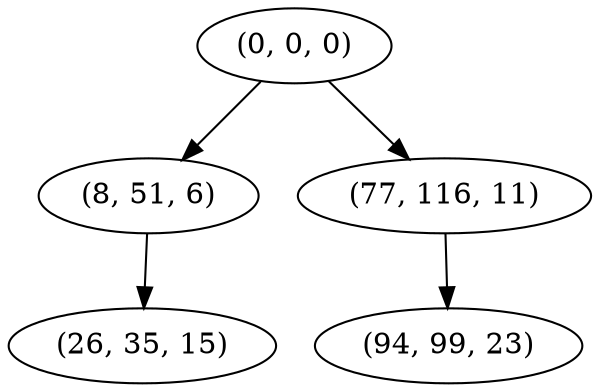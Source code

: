 digraph tree {
    "(0, 0, 0)";
    "(8, 51, 6)";
    "(26, 35, 15)";
    "(77, 116, 11)";
    "(94, 99, 23)";
    "(0, 0, 0)" -> "(8, 51, 6)";
    "(0, 0, 0)" -> "(77, 116, 11)";
    "(8, 51, 6)" -> "(26, 35, 15)";
    "(77, 116, 11)" -> "(94, 99, 23)";
}
